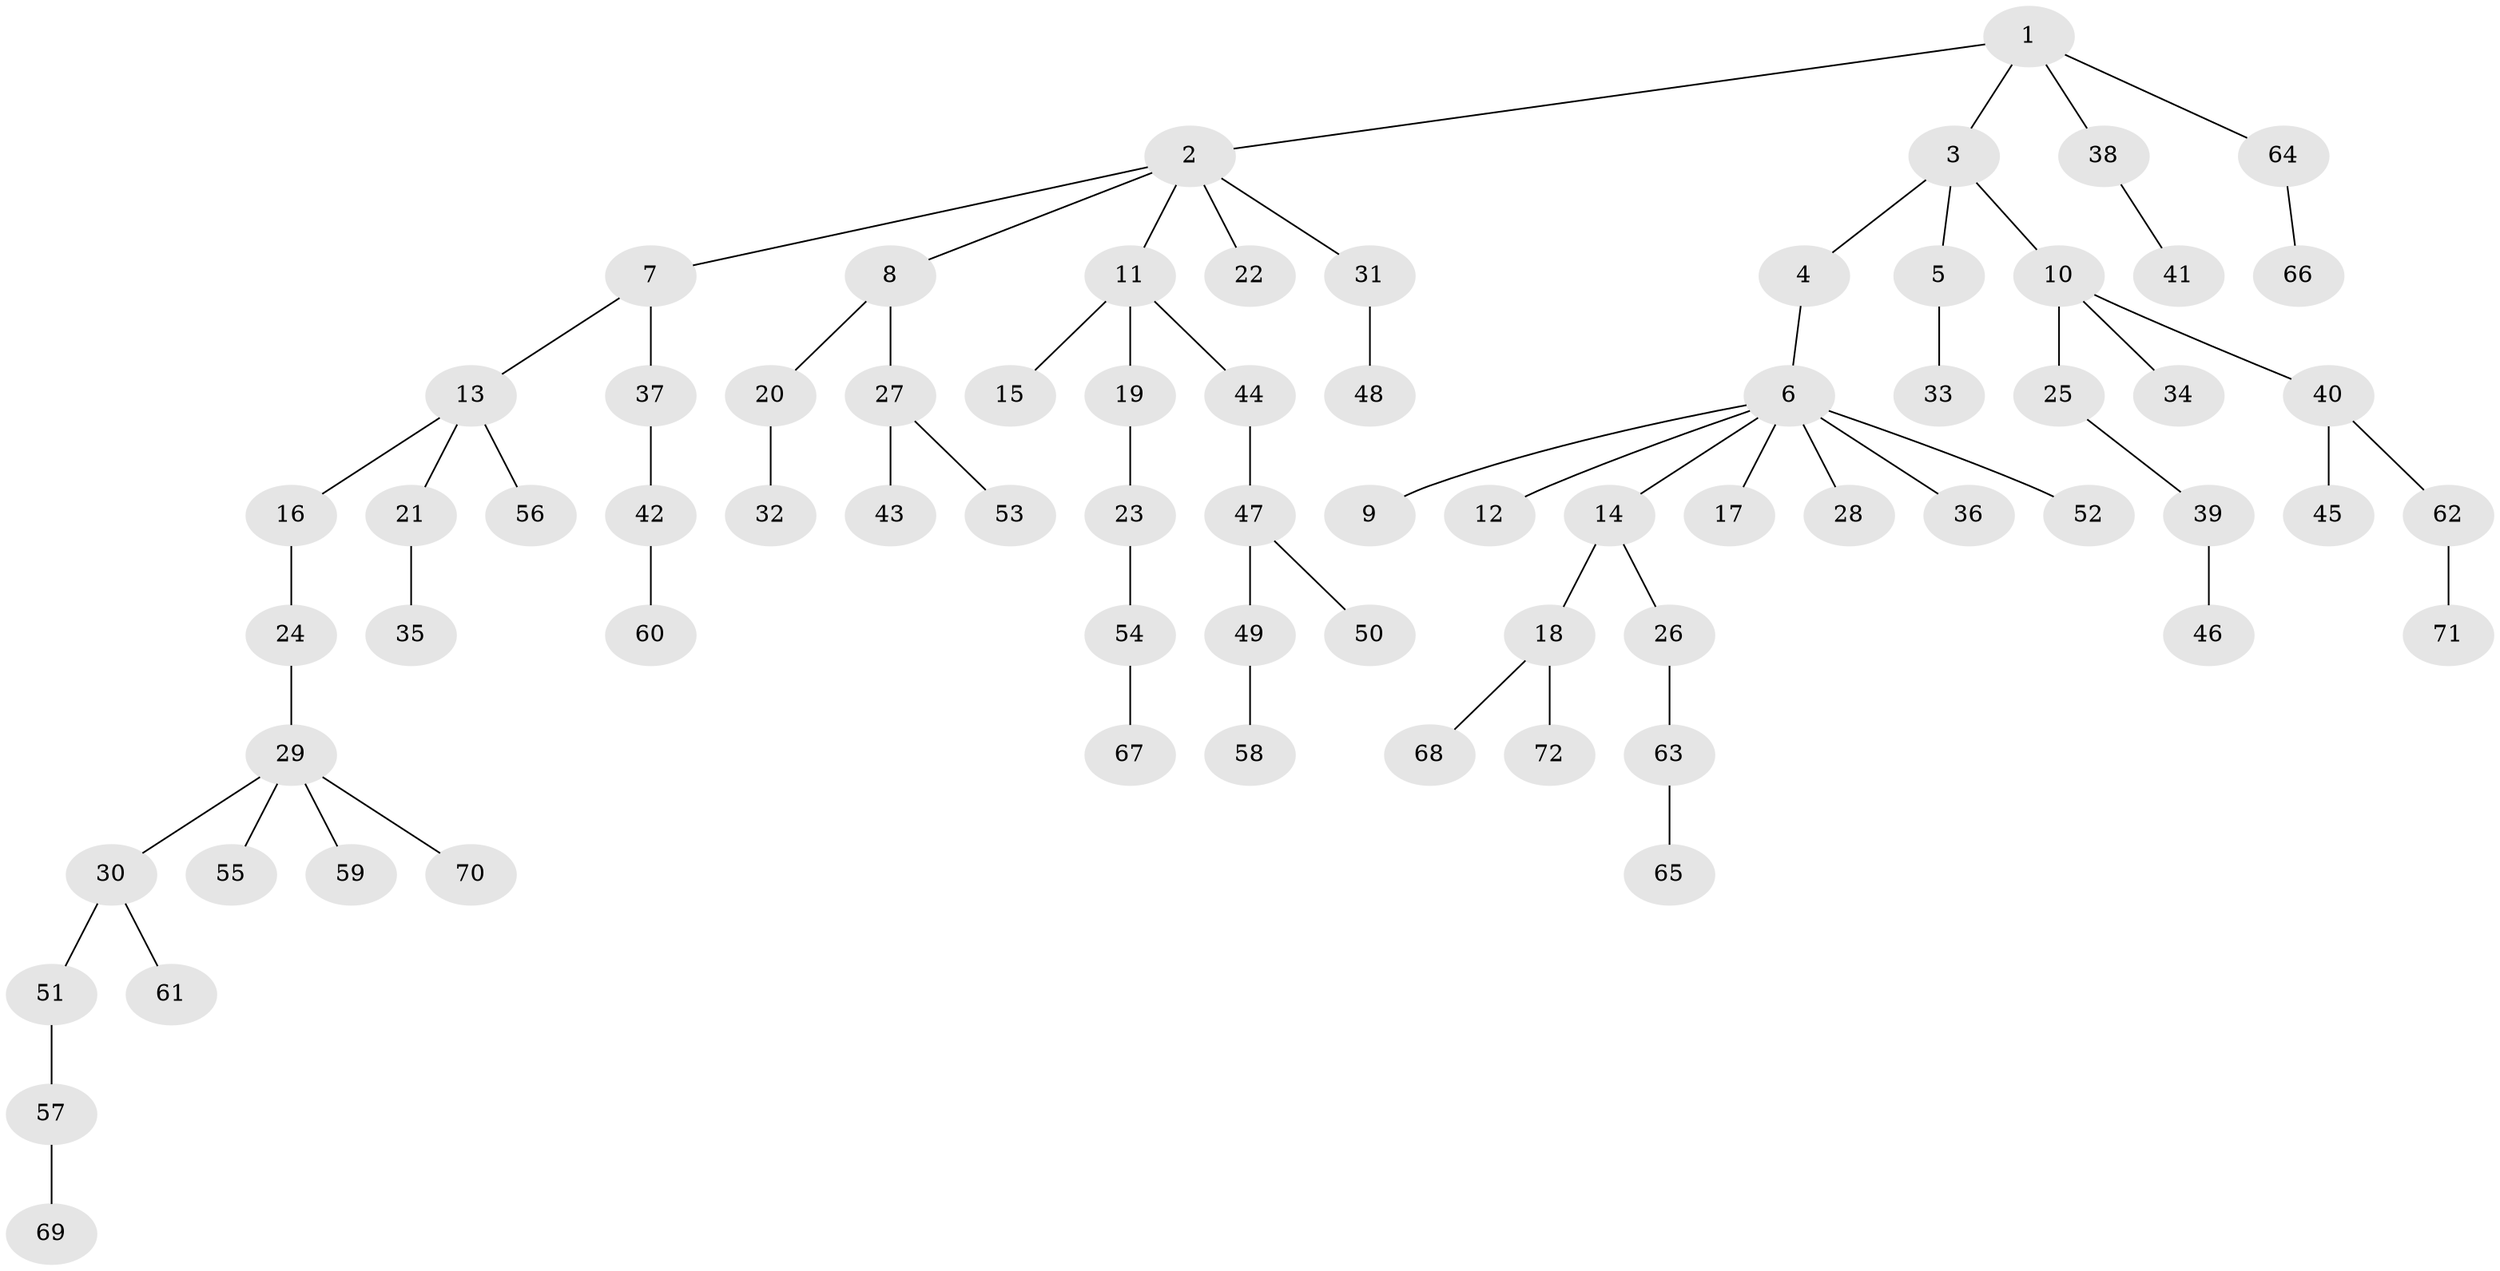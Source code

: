 // coarse degree distribution, {4: 0.06, 7: 0.04, 6: 0.02, 2: 0.2, 3: 0.08, 1: 0.58, 5: 0.02}
// Generated by graph-tools (version 1.1) at 2025/24/03/03/25 07:24:08]
// undirected, 72 vertices, 71 edges
graph export_dot {
graph [start="1"]
  node [color=gray90,style=filled];
  1;
  2;
  3;
  4;
  5;
  6;
  7;
  8;
  9;
  10;
  11;
  12;
  13;
  14;
  15;
  16;
  17;
  18;
  19;
  20;
  21;
  22;
  23;
  24;
  25;
  26;
  27;
  28;
  29;
  30;
  31;
  32;
  33;
  34;
  35;
  36;
  37;
  38;
  39;
  40;
  41;
  42;
  43;
  44;
  45;
  46;
  47;
  48;
  49;
  50;
  51;
  52;
  53;
  54;
  55;
  56;
  57;
  58;
  59;
  60;
  61;
  62;
  63;
  64;
  65;
  66;
  67;
  68;
  69;
  70;
  71;
  72;
  1 -- 2;
  1 -- 3;
  1 -- 38;
  1 -- 64;
  2 -- 7;
  2 -- 8;
  2 -- 11;
  2 -- 22;
  2 -- 31;
  3 -- 4;
  3 -- 5;
  3 -- 10;
  4 -- 6;
  5 -- 33;
  6 -- 9;
  6 -- 12;
  6 -- 14;
  6 -- 17;
  6 -- 28;
  6 -- 36;
  6 -- 52;
  7 -- 13;
  7 -- 37;
  8 -- 20;
  8 -- 27;
  10 -- 25;
  10 -- 34;
  10 -- 40;
  11 -- 15;
  11 -- 19;
  11 -- 44;
  13 -- 16;
  13 -- 21;
  13 -- 56;
  14 -- 18;
  14 -- 26;
  16 -- 24;
  18 -- 68;
  18 -- 72;
  19 -- 23;
  20 -- 32;
  21 -- 35;
  23 -- 54;
  24 -- 29;
  25 -- 39;
  26 -- 63;
  27 -- 43;
  27 -- 53;
  29 -- 30;
  29 -- 55;
  29 -- 59;
  29 -- 70;
  30 -- 51;
  30 -- 61;
  31 -- 48;
  37 -- 42;
  38 -- 41;
  39 -- 46;
  40 -- 45;
  40 -- 62;
  42 -- 60;
  44 -- 47;
  47 -- 49;
  47 -- 50;
  49 -- 58;
  51 -- 57;
  54 -- 67;
  57 -- 69;
  62 -- 71;
  63 -- 65;
  64 -- 66;
}

